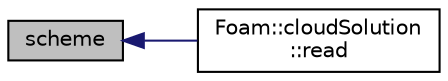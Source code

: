 digraph "scheme"
{
  bgcolor="transparent";
  edge [fontname="Helvetica",fontsize="10",labelfontname="Helvetica",labelfontsize="10"];
  node [fontname="Helvetica",fontsize="10",shape=record];
  rankdir="LR";
  Node1 [label="scheme",height=0.2,width=0.4,color="black", fillcolor="grey75", style="filled", fontcolor="black"];
  Node1 -> Node2 [dir="back",color="midnightblue",fontsize="10",style="solid",fontname="Helvetica"];
  Node2 [label="Foam::cloudSolution\l::read",height=0.2,width=0.4,color="black",URL="$a00283.html#aaa936da334e29618ece019bd8a9aa06f",tooltip="Read properties from dictionary. "];
}
